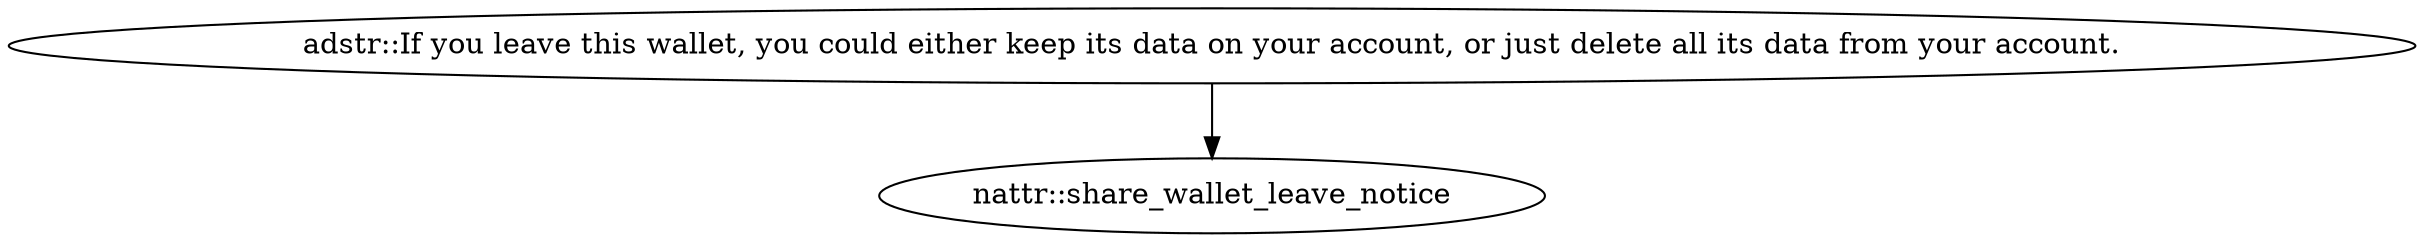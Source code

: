 digraph G {
"adstr::If you leave this wallet, you could either keep its data on your account, or just delete all its data from your account." -> "nattr::share_wallet_leave_notice"
}
